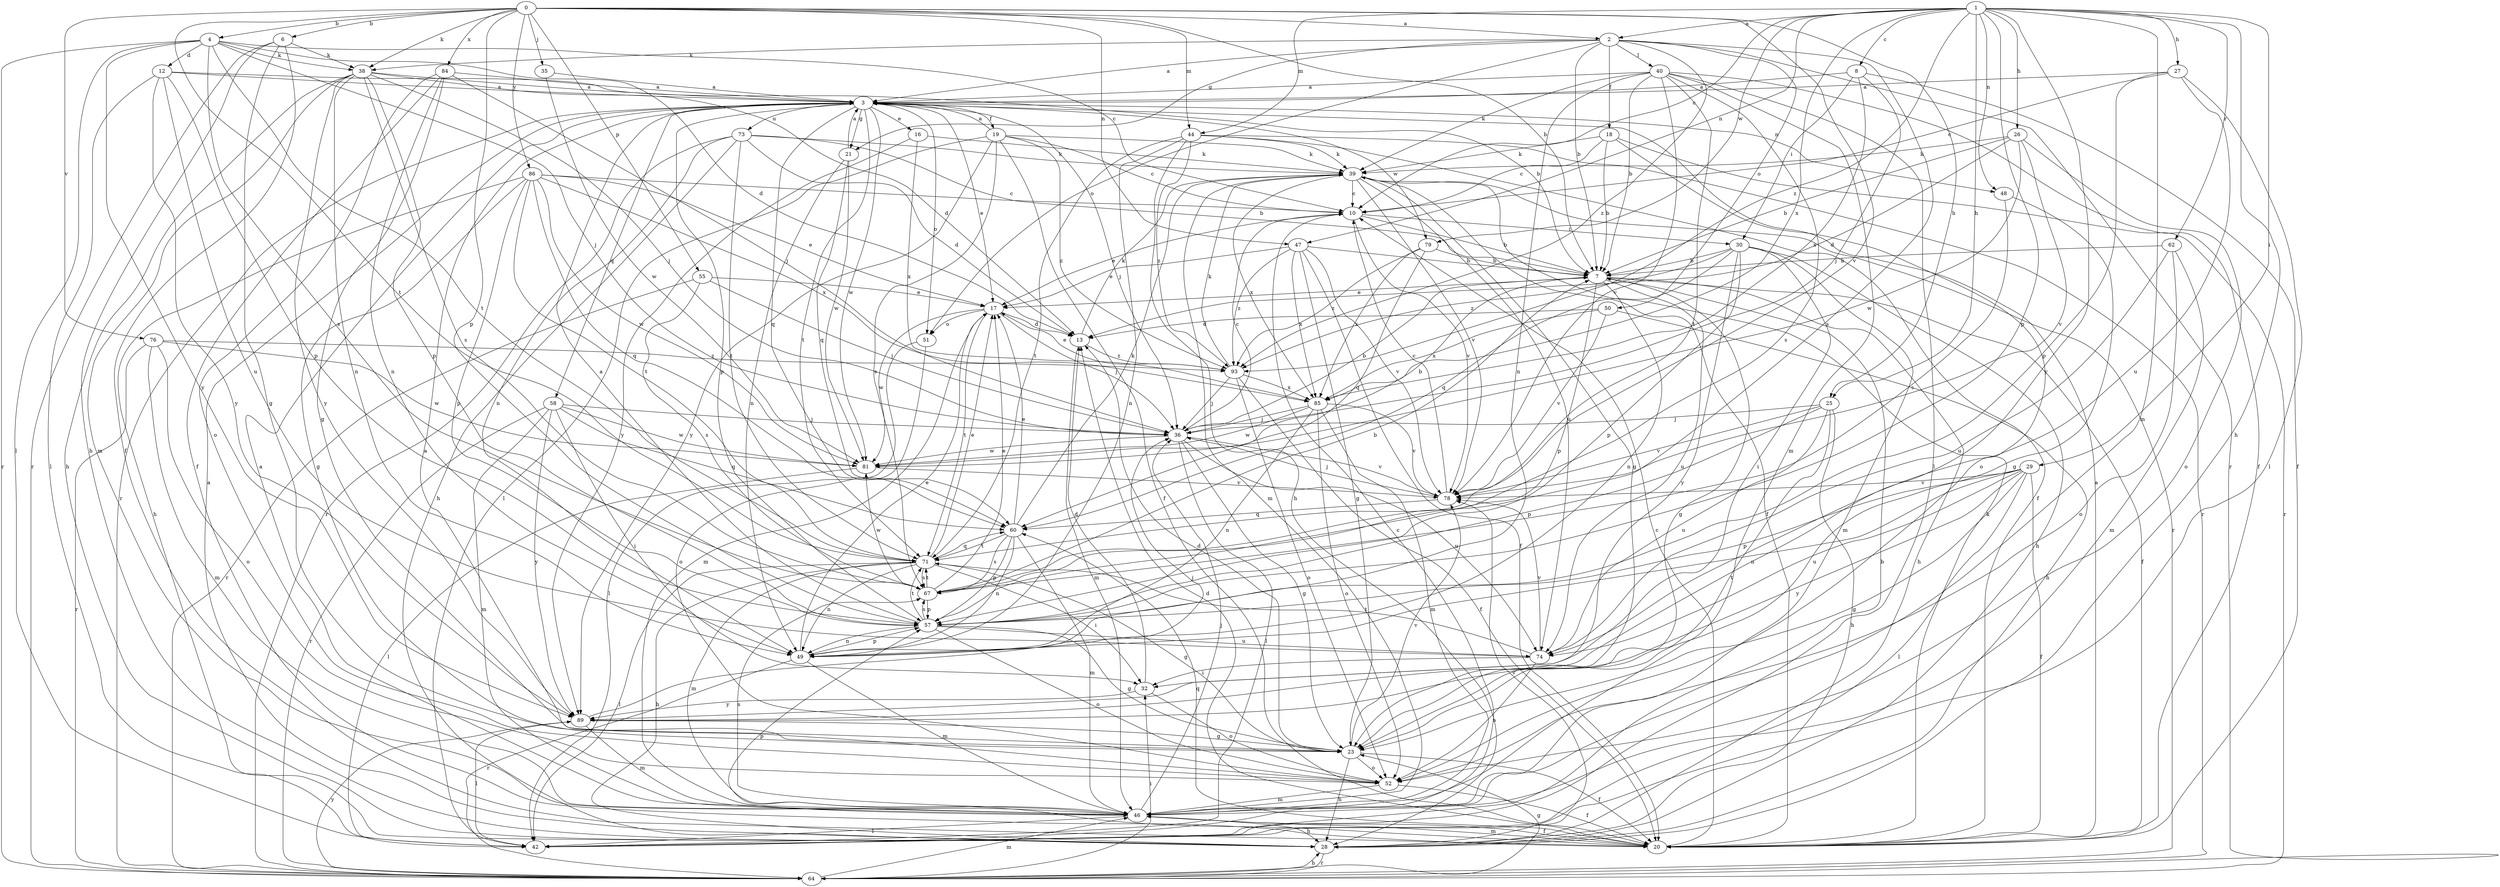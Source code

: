 strict digraph  {
0;
1;
2;
3;
4;
6;
7;
8;
10;
12;
13;
16;
17;
18;
19;
20;
21;
23;
25;
26;
27;
28;
29;
30;
32;
35;
36;
38;
39;
40;
42;
44;
46;
47;
48;
49;
50;
51;
52;
55;
57;
58;
60;
62;
64;
67;
71;
73;
74;
76;
78;
79;
81;
84;
85;
86;
89;
93;
0 -> 2  [label=a];
0 -> 4  [label=b];
0 -> 6  [label=b];
0 -> 7  [label=b];
0 -> 25  [label=h];
0 -> 35  [label=j];
0 -> 38  [label=k];
0 -> 44  [label=m];
0 -> 47  [label=n];
0 -> 55  [label=p];
0 -> 57  [label=p];
0 -> 71  [label=t];
0 -> 76  [label=v];
0 -> 78  [label=v];
0 -> 84  [label=x];
0 -> 86  [label=y];
1 -> 2  [label=a];
1 -> 8  [label=c];
1 -> 10  [label=c];
1 -> 25  [label=h];
1 -> 26  [label=h];
1 -> 27  [label=h];
1 -> 28  [label=h];
1 -> 29  [label=i];
1 -> 44  [label=m];
1 -> 46  [label=m];
1 -> 47  [label=n];
1 -> 48  [label=n];
1 -> 57  [label=p];
1 -> 62  [label=r];
1 -> 79  [label=w];
1 -> 85  [label=x];
1 -> 89  [label=y];
1 -> 93  [label=z];
2 -> 3  [label=a];
2 -> 7  [label=b];
2 -> 18  [label=f];
2 -> 21  [label=g];
2 -> 38  [label=k];
2 -> 40  [label=l];
2 -> 50  [label=o];
2 -> 51  [label=o];
2 -> 64  [label=r];
2 -> 67  [label=s];
2 -> 93  [label=z];
3 -> 16  [label=e];
3 -> 17  [label=e];
3 -> 19  [label=f];
3 -> 21  [label=g];
3 -> 36  [label=j];
3 -> 48  [label=n];
3 -> 51  [label=o];
3 -> 57  [label=p];
3 -> 58  [label=q];
3 -> 60  [label=q];
3 -> 64  [label=r];
3 -> 71  [label=t];
3 -> 73  [label=u];
3 -> 79  [label=w];
3 -> 81  [label=w];
4 -> 10  [label=c];
4 -> 12  [label=d];
4 -> 13  [label=d];
4 -> 36  [label=j];
4 -> 38  [label=k];
4 -> 42  [label=l];
4 -> 64  [label=r];
4 -> 67  [label=s];
4 -> 71  [label=t];
4 -> 89  [label=y];
6 -> 20  [label=f];
6 -> 23  [label=g];
6 -> 28  [label=h];
6 -> 38  [label=k];
6 -> 64  [label=r];
7 -> 17  [label=e];
7 -> 20  [label=f];
7 -> 23  [label=g];
7 -> 28  [label=h];
7 -> 49  [label=n];
7 -> 57  [label=p];
7 -> 74  [label=u];
8 -> 3  [label=a];
8 -> 20  [label=f];
8 -> 30  [label=i];
8 -> 36  [label=j];
8 -> 85  [label=x];
10 -> 7  [label=b];
10 -> 17  [label=e];
10 -> 30  [label=i];
10 -> 78  [label=v];
12 -> 3  [label=a];
12 -> 7  [label=b];
12 -> 42  [label=l];
12 -> 57  [label=p];
12 -> 74  [label=u];
12 -> 89  [label=y];
13 -> 39  [label=k];
13 -> 46  [label=m];
13 -> 93  [label=z];
16 -> 39  [label=k];
16 -> 85  [label=x];
16 -> 89  [label=y];
17 -> 13  [label=d];
17 -> 36  [label=j];
17 -> 46  [label=m];
17 -> 51  [label=o];
17 -> 71  [label=t];
17 -> 81  [label=w];
18 -> 7  [label=b];
18 -> 10  [label=c];
18 -> 39  [label=k];
18 -> 52  [label=o];
18 -> 64  [label=r];
19 -> 3  [label=a];
19 -> 10  [label=c];
19 -> 20  [label=f];
19 -> 39  [label=k];
19 -> 42  [label=l];
19 -> 67  [label=s];
19 -> 89  [label=y];
19 -> 93  [label=z];
20 -> 3  [label=a];
20 -> 10  [label=c];
20 -> 13  [label=d];
20 -> 39  [label=k];
20 -> 46  [label=m];
20 -> 57  [label=p];
20 -> 60  [label=q];
21 -> 3  [label=a];
21 -> 49  [label=n];
21 -> 60  [label=q];
21 -> 81  [label=w];
23 -> 13  [label=d];
23 -> 20  [label=f];
23 -> 28  [label=h];
23 -> 52  [label=o];
23 -> 78  [label=v];
25 -> 28  [label=h];
25 -> 36  [label=j];
25 -> 57  [label=p];
25 -> 74  [label=u];
25 -> 78  [label=v];
25 -> 23  [label=t];
26 -> 7  [label=b];
26 -> 13  [label=d];
26 -> 39  [label=k];
26 -> 52  [label=o];
26 -> 78  [label=v];
26 -> 81  [label=w];
27 -> 3  [label=a];
27 -> 10  [label=c];
27 -> 42  [label=l];
27 -> 57  [label=p];
27 -> 74  [label=u];
28 -> 3  [label=a];
28 -> 64  [label=r];
28 -> 78  [label=v];
29 -> 20  [label=f];
29 -> 23  [label=g];
29 -> 42  [label=l];
29 -> 49  [label=n];
29 -> 57  [label=p];
29 -> 74  [label=u];
29 -> 78  [label=v];
29 -> 89  [label=y];
30 -> 7  [label=b];
30 -> 28  [label=h];
30 -> 32  [label=i];
30 -> 46  [label=m];
30 -> 57  [label=p];
30 -> 60  [label=q];
30 -> 89  [label=y];
30 -> 93  [label=z];
32 -> 13  [label=d];
32 -> 52  [label=o];
32 -> 89  [label=y];
35 -> 3  [label=a];
35 -> 81  [label=w];
36 -> 7  [label=b];
36 -> 10  [label=c];
36 -> 23  [label=g];
36 -> 42  [label=l];
36 -> 74  [label=u];
36 -> 78  [label=v];
36 -> 81  [label=w];
38 -> 3  [label=a];
38 -> 13  [label=d];
38 -> 28  [label=h];
38 -> 36  [label=j];
38 -> 46  [label=m];
38 -> 49  [label=n];
38 -> 57  [label=p];
38 -> 67  [label=s];
38 -> 89  [label=y];
39 -> 10  [label=c];
39 -> 20  [label=f];
39 -> 23  [label=g];
39 -> 46  [label=m];
39 -> 64  [label=r];
39 -> 74  [label=u];
39 -> 78  [label=v];
39 -> 85  [label=x];
40 -> 3  [label=a];
40 -> 7  [label=b];
40 -> 20  [label=f];
40 -> 39  [label=k];
40 -> 42  [label=l];
40 -> 46  [label=m];
40 -> 49  [label=n];
40 -> 67  [label=s];
40 -> 71  [label=t];
40 -> 78  [label=v];
42 -> 7  [label=b];
42 -> 10  [label=c];
44 -> 20  [label=f];
44 -> 28  [label=h];
44 -> 39  [label=k];
44 -> 49  [label=n];
44 -> 64  [label=r];
44 -> 71  [label=t];
44 -> 93  [label=z];
46 -> 3  [label=a];
46 -> 20  [label=f];
46 -> 28  [label=h];
46 -> 36  [label=j];
46 -> 42  [label=l];
46 -> 67  [label=s];
47 -> 7  [label=b];
47 -> 17  [label=e];
47 -> 20  [label=f];
47 -> 23  [label=g];
47 -> 78  [label=v];
47 -> 85  [label=x];
47 -> 93  [label=z];
48 -> 23  [label=g];
48 -> 67  [label=s];
49 -> 17  [label=e];
49 -> 46  [label=m];
49 -> 57  [label=p];
49 -> 64  [label=r];
50 -> 13  [label=d];
50 -> 28  [label=h];
50 -> 78  [label=v];
50 -> 85  [label=x];
51 -> 42  [label=l];
51 -> 52  [label=o];
52 -> 3  [label=a];
52 -> 20  [label=f];
52 -> 46  [label=m];
55 -> 17  [label=e];
55 -> 36  [label=j];
55 -> 64  [label=r];
55 -> 67  [label=s];
57 -> 3  [label=a];
57 -> 23  [label=g];
57 -> 49  [label=n];
57 -> 52  [label=o];
57 -> 67  [label=s];
57 -> 71  [label=t];
57 -> 74  [label=u];
58 -> 32  [label=i];
58 -> 36  [label=j];
58 -> 46  [label=m];
58 -> 60  [label=q];
58 -> 64  [label=r];
58 -> 81  [label=w];
58 -> 89  [label=y];
60 -> 17  [label=e];
60 -> 39  [label=k];
60 -> 46  [label=m];
60 -> 49  [label=n];
60 -> 57  [label=p];
60 -> 67  [label=s];
60 -> 71  [label=t];
62 -> 7  [label=b];
62 -> 46  [label=m];
62 -> 52  [label=o];
62 -> 74  [label=u];
64 -> 23  [label=g];
64 -> 28  [label=h];
64 -> 32  [label=i];
64 -> 46  [label=m];
64 -> 89  [label=y];
67 -> 7  [label=b];
67 -> 17  [label=e];
67 -> 57  [label=p];
67 -> 71  [label=t];
67 -> 81  [label=w];
71 -> 17  [label=e];
71 -> 23  [label=g];
71 -> 28  [label=h];
71 -> 32  [label=i];
71 -> 42  [label=l];
71 -> 46  [label=m];
71 -> 49  [label=n];
71 -> 60  [label=q];
71 -> 67  [label=s];
73 -> 7  [label=b];
73 -> 13  [label=d];
73 -> 28  [label=h];
73 -> 39  [label=k];
73 -> 49  [label=n];
73 -> 64  [label=r];
73 -> 71  [label=t];
74 -> 32  [label=i];
74 -> 52  [label=o];
74 -> 71  [label=t];
74 -> 78  [label=v];
76 -> 46  [label=m];
76 -> 52  [label=o];
76 -> 64  [label=r];
76 -> 81  [label=w];
76 -> 93  [label=z];
78 -> 10  [label=c];
78 -> 36  [label=j];
78 -> 60  [label=q];
79 -> 7  [label=b];
79 -> 60  [label=q];
79 -> 85  [label=x];
79 -> 93  [label=z];
81 -> 7  [label=b];
81 -> 42  [label=l];
81 -> 78  [label=v];
84 -> 3  [label=a];
84 -> 20  [label=f];
84 -> 23  [label=g];
84 -> 36  [label=j];
84 -> 49  [label=n];
84 -> 52  [label=o];
85 -> 36  [label=j];
85 -> 46  [label=m];
85 -> 49  [label=n];
85 -> 52  [label=o];
85 -> 78  [label=v];
85 -> 81  [label=w];
86 -> 10  [label=c];
86 -> 17  [label=e];
86 -> 23  [label=g];
86 -> 28  [label=h];
86 -> 57  [label=p];
86 -> 60  [label=q];
86 -> 71  [label=t];
86 -> 81  [label=w];
86 -> 85  [label=x];
89 -> 23  [label=g];
89 -> 36  [label=j];
89 -> 42  [label=l];
89 -> 46  [label=m];
93 -> 17  [label=e];
93 -> 20  [label=f];
93 -> 36  [label=j];
93 -> 39  [label=k];
93 -> 52  [label=o];
93 -> 85  [label=x];
}
